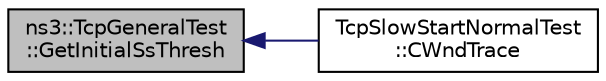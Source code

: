 digraph "ns3::TcpGeneralTest::GetInitialSsThresh"
{
  edge [fontname="Helvetica",fontsize="10",labelfontname="Helvetica",labelfontsize="10"];
  node [fontname="Helvetica",fontsize="10",shape=record];
  rankdir="LR";
  Node1 [label="ns3::TcpGeneralTest\l::GetInitialSsThresh",height=0.2,width=0.4,color="black", fillcolor="grey75", style="filled", fontcolor="black"];
  Node1 -> Node2 [dir="back",color="midnightblue",fontsize="10",style="solid"];
  Node2 [label="TcpSlowStartNormalTest\l::CWndTrace",height=0.2,width=0.4,color="black", fillcolor="white", style="filled",URL="$d8/d06/classTcpSlowStartNormalTest.html#afb8a38b1e691a4aedd12c6e6b40e0bd9",tooltip="Trace the cWnd over the slow start. "];
}
